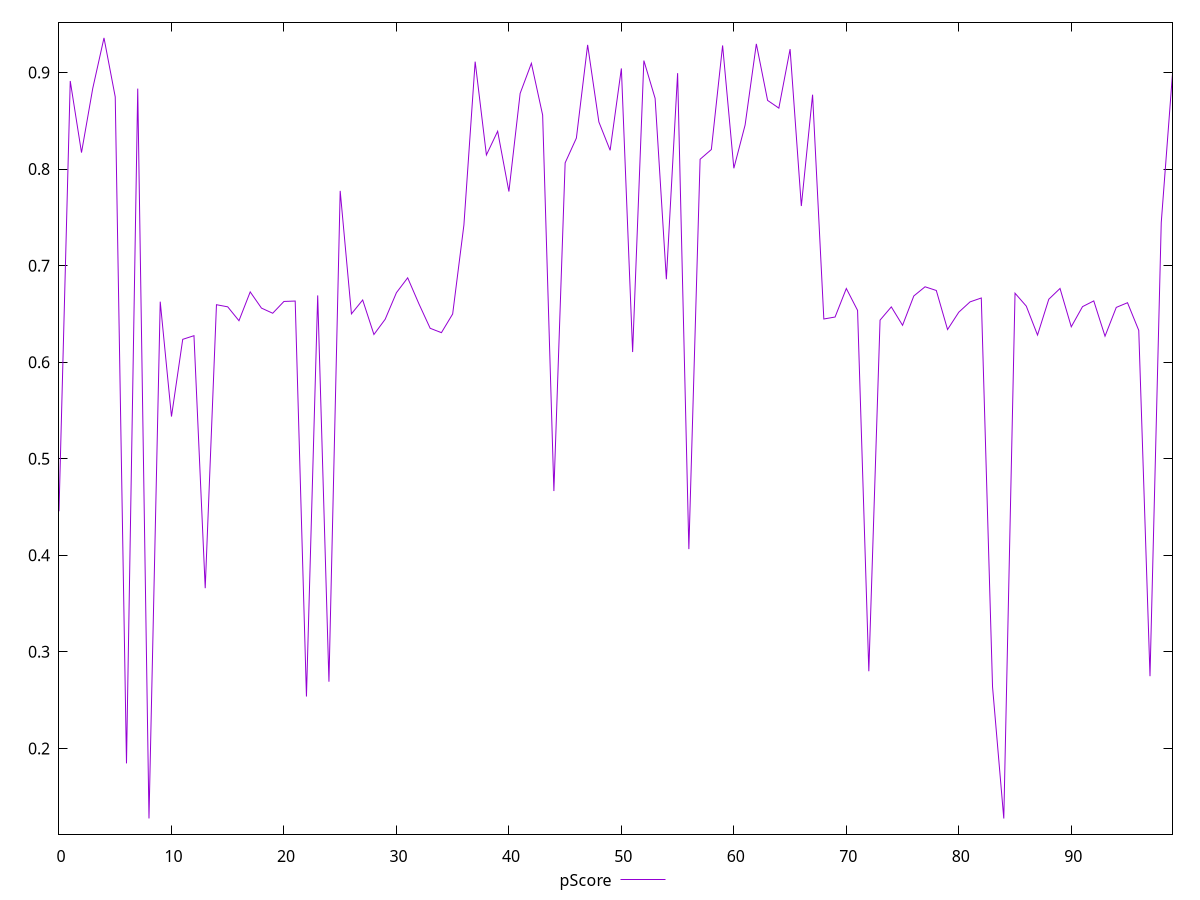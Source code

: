 reset

$pScore <<EOF
0 0.44559396257992395
1 0.8912627586394256
2 0.8170982642297115
3 0.8835425321293812
4 0.9358777119981044
5 0.8747670308512923
6 0.18450459892334492
7 0.883342963272175
8 0.1274134994821977
9 0.6627004257851915
10 0.5437031381823128
11 0.623671321172852
12 0.6274571791698713
13 0.36597255514236
14 0.6595375670000669
15 0.6573467196850227
16 0.6429746102219116
17 0.6728090817151431
18 0.656044362713935
19 0.6507112914787949
20 0.6629294518833777
21 0.6633423473171829
22 0.2537379851033755
23 0.6691727571863593
24 0.26908640312760584
25 0.777455829544048
26 0.6500597402557293
27 0.6644395897753799
28 0.6286942746385876
29 0.6444755141293063
30 0.6719988943280171
31 0.6873900596699662
32 0.6604409309822444
33 0.635133880115716
34 0.6305864816203508
35 0.6499497688635081
36 0.742091975675375
37 0.9113108106912469
38 0.8146435306344992
39 0.8391917846730735
40 0.7767710058329276
41 0.8784137486946489
42 0.9095456903885006
43 0.855938281412154
44 0.46656540669445556
45 0.8064573252769395
46 0.8321102356952733
47 0.9286402500151386
48 0.8488104035399892
49 0.8194675942223663
50 0.9042641104591265
51 0.6105432958275367
52 0.9123980394170577
53 0.8732443780329414
54 0.6859389462440733
55 0.8993514321738476
56 0.40642487109434167
57 0.8102100884132837
58 0.8202903753243018
59 0.9280471879546771
60 0.8008531730321263
61 0.8456292266568757
62 0.9296724769406126
63 0.8711704106249963
64 0.8631443485422433
65 0.924251619710848
66 0.7617511144226288
67 0.87704096366314
68 0.6447505357359979
69 0.6467931482804657
70 0.6763313114209117
71 0.6536658861859634
72 0.2799159578871065
73 0.6435903812684494
74 0.6572796409521784
75 0.6382341247415603
76 0.6685952809869091
77 0.6781052470098058
78 0.6742795050579953
79 0.6338436407638004
80 0.6518034744612502
81 0.6624742543820814
82 0.6664984248233157
83 0.26376943441345796
84 0.12738375908391342
85 0.6714436954346261
86 0.6580860241946813
87 0.6281235490049926
88 0.6651916644104084
89 0.6763724158741669
90 0.6366825483411207
91 0.6575430265412394
92 0.6634844340331061
93 0.6269460434602059
94 0.6567528782031555
95 0.6616161538864345
96 0.632957801988314
97 0.2747726994664137
98 0.7446521225932731
99 0.8987520339937394
EOF

set key outside below
set xrange [0:99]
set yrange [0.1112138800256296:0.9520475910563883]
set trange [0.1112138800256296:0.9520475910563883]
set terminal svg size 640, 500 enhanced background rgb 'white'
set output "reprap/first-contentful-paint/samples/pages+cached/pScore/values.svg"

plot $pScore title "pScore" with line

reset
